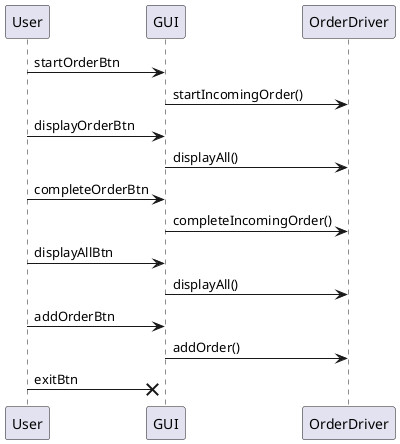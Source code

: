 @startuml
User -> GUI : startOrderBtn
GUI -> OrderDriver : startIncomingOrder()

User -> GUI : displayOrderBtn
GUI -> OrderDriver : displayAll()

User -> GUI : completeOrderBtn
GUI -> OrderDriver : completeIncomingOrder()

User -> GUI : displayAllBtn
GUI -> OrderDriver : displayAll()

User -> GUI : addOrderBtn
GUI -> OrderDriver : addOrder()

User ->x GUI : exitBtn
@enduml
